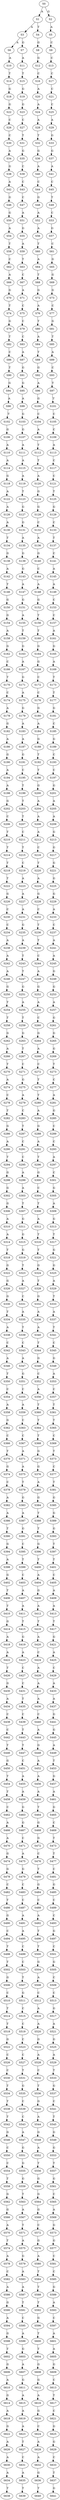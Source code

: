 strict digraph  {
	S0 -> S1 [ label = A ];
	S0 -> S2 [ label = G ];
	S1 -> S3 [ label = A ];
	S1 -> S4 [ label = T ];
	S2 -> S5 [ label = A ];
	S3 -> S6 [ label = A ];
	S3 -> S7 [ label = G ];
	S4 -> S8 [ label = G ];
	S5 -> S9 [ label = C ];
	S6 -> S10 [ label = A ];
	S7 -> S11 [ label = A ];
	S8 -> S12 [ label = G ];
	S9 -> S13 [ label = C ];
	S10 -> S14 [ label = T ];
	S11 -> S15 [ label = T ];
	S12 -> S16 [ label = C ];
	S13 -> S17 [ label = C ];
	S14 -> S18 [ label = G ];
	S15 -> S19 [ label = G ];
	S16 -> S20 [ label = A ];
	S17 -> S21 [ label = C ];
	S18 -> S22 [ label = G ];
	S19 -> S23 [ label = G ];
	S20 -> S24 [ label = A ];
	S21 -> S25 [ label = C ];
	S22 -> S26 [ label = C ];
	S23 -> S27 [ label = C ];
	S24 -> S28 [ label = A ];
	S25 -> S29 [ label = A ];
	S26 -> S30 [ label = C ];
	S27 -> S31 [ label = T ];
	S28 -> S32 [ label = T ];
	S29 -> S33 [ label = G ];
	S30 -> S34 [ label = A ];
	S31 -> S35 [ label = G ];
	S32 -> S36 [ label = G ];
	S33 -> S37 [ label = G ];
	S34 -> S38 [ label = G ];
	S35 -> S39 [ label = C ];
	S36 -> S40 [ label = A ];
	S37 -> S41 [ label = A ];
	S38 -> S42 [ label = A ];
	S39 -> S43 [ label = C ];
	S40 -> S44 [ label = C ];
	S41 -> S45 [ label = C ];
	S42 -> S46 [ label = G ];
	S43 -> S47 [ label = C ];
	S44 -> S48 [ label = G ];
	S45 -> S49 [ label = T ];
	S46 -> S50 [ label = G ];
	S47 -> S51 [ label = A ];
	S48 -> S52 [ label = A ];
	S49 -> S53 [ label = C ];
	S50 -> S54 [ label = A ];
	S51 -> S55 [ label = G ];
	S52 -> S56 [ label = A ];
	S53 -> S57 [ label = G ];
	S54 -> S58 [ label = T ];
	S55 -> S59 [ label = A ];
	S56 -> S60 [ label = T ];
	S57 -> S61 [ label = C ];
	S58 -> S62 [ label = C ];
	S59 -> S63 [ label = T ];
	S60 -> S64 [ label = A ];
	S61 -> S65 [ label = G ];
	S62 -> S66 [ label = A ];
	S63 -> S67 [ label = C ];
	S64 -> S68 [ label = T ];
	S65 -> S69 [ label = G ];
	S66 -> S70 [ label = G ];
	S67 -> S71 [ label = A ];
	S68 -> S72 [ label = G ];
	S69 -> S73 [ label = G ];
	S70 -> S74 [ label = T ];
	S71 -> S75 [ label = C ];
	S72 -> S76 [ label = A ];
	S73 -> S77 [ label = C ];
	S74 -> S78 [ label = G ];
	S75 -> S79 [ label = C ];
	S76 -> S80 [ label = T ];
	S77 -> S81 [ label = G ];
	S78 -> S82 [ label = T ];
	S79 -> S83 [ label = C ];
	S80 -> S84 [ label = A ];
	S81 -> S85 [ label = T ];
	S82 -> S86 [ label = C ];
	S83 -> S87 [ label = A ];
	S84 -> S88 [ label = T ];
	S85 -> S89 [ label = A ];
	S86 -> S90 [ label = T ];
	S87 -> S91 [ label = G ];
	S88 -> S92 [ label = G ];
	S89 -> S93 [ label = C ];
	S90 -> S94 [ label = G ];
	S91 -> S95 [ label = G ];
	S92 -> S96 [ label = A ];
	S93 -> S97 [ label = T ];
	S94 -> S98 [ label = A ];
	S95 -> S99 [ label = A ];
	S96 -> S100 [ label = G ];
	S97 -> S101 [ label = T ];
	S98 -> S102 [ label = T ];
	S99 -> S103 [ label = G ];
	S100 -> S104 [ label = C ];
	S101 -> S105 [ label = C ];
	S102 -> S106 [ label = G ];
	S103 -> S107 [ label = G ];
	S104 -> S108 [ label = A ];
	S105 -> S109 [ label = C ];
	S106 -> S110 [ label = A ];
	S107 -> S111 [ label = A ];
	S108 -> S112 [ label = T ];
	S109 -> S113 [ label = A ];
	S110 -> S114 [ label = A ];
	S111 -> S115 [ label = A ];
	S112 -> S116 [ label = T ];
	S113 -> S117 [ label = C ];
	S114 -> S118 [ label = G ];
	S115 -> S119 [ label = A ];
	S116 -> S120 [ label = A ];
	S117 -> S121 [ label = C ];
	S118 -> S122 [ label = A ];
	S119 -> S123 [ label = T ];
	S120 -> S124 [ label = G ];
	S121 -> S125 [ label = T ];
	S122 -> S126 [ label = A ];
	S123 -> S127 [ label = G ];
	S124 -> S128 [ label = G ];
	S125 -> S129 [ label = G ];
	S126 -> S130 [ label = A ];
	S127 -> S131 [ label = G ];
	S128 -> S132 [ label = C ];
	S129 -> S133 [ label = C ];
	S130 -> S134 [ label = T ];
	S131 -> S135 [ label = A ];
	S132 -> S136 [ label = A ];
	S133 -> S137 [ label = T ];
	S134 -> S138 [ label = G ];
	S135 -> S139 [ label = G ];
	S136 -> S140 [ label = G ];
	S137 -> S141 [ label = C ];
	S138 -> S142 [ label = A ];
	S139 -> S143 [ label = G ];
	S140 -> S144 [ label = C ];
	S141 -> S145 [ label = A ];
	S142 -> S146 [ label = T ];
	S143 -> S147 [ label = A ];
	S144 -> S148 [ label = A ];
	S145 -> S149 [ label = A ];
	S146 -> S150 [ label = G ];
	S147 -> S151 [ label = G ];
	S148 -> S152 [ label = G ];
	S149 -> S153 [ label = C ];
	S150 -> S154 [ label = G ];
	S151 -> S155 [ label = A ];
	S152 -> S156 [ label = T ];
	S153 -> S157 [ label = C ];
	S154 -> S158 [ label = A ];
	S155 -> S159 [ label = T ];
	S156 -> S160 [ label = T ];
	S157 -> S161 [ label = A ];
	S158 -> S162 [ label = G ];
	S159 -> S163 [ label = G ];
	S160 -> S164 [ label = G ];
	S161 -> S165 [ label = G ];
	S162 -> S166 [ label = C ];
	S163 -> S167 [ label = A ];
	S164 -> S168 [ label = G ];
	S165 -> S169 [ label = A ];
	S166 -> S170 [ label = T ];
	S167 -> S171 [ label = G ];
	S168 -> S172 [ label = C ];
	S169 -> S173 [ label = T ];
	S170 -> S174 [ label = C ];
	S171 -> S175 [ label = A ];
	S172 -> S176 [ label = C ];
	S173 -> S177 [ label = T ];
	S174 -> S178 [ label = A ];
	S175 -> S179 [ label = G ];
	S176 -> S180 [ label = G ];
	S177 -> S181 [ label = G ];
	S178 -> S182 [ label = G ];
	S179 -> S183 [ label = A ];
	S180 -> S184 [ label = A ];
	S181 -> S185 [ label = C ];
	S182 -> S186 [ label = A ];
	S183 -> S187 [ label = A ];
	S184 -> S188 [ label = G ];
	S185 -> S189 [ label = G ];
	S186 -> S190 [ label = G ];
	S187 -> S191 [ label = G ];
	S188 -> S192 [ label = T ];
	S189 -> S193 [ label = C ];
	S190 -> S194 [ label = A ];
	S191 -> S195 [ label = C ];
	S192 -> S196 [ label = T ];
	S193 -> S197 [ label = C ];
	S194 -> S198 [ label = A ];
	S195 -> S199 [ label = T ];
	S196 -> S200 [ label = G ];
	S197 -> S201 [ label = G ];
	S198 -> S202 [ label = G ];
	S199 -> S203 [ label = T ];
	S200 -> S204 [ label = A ];
	S201 -> S205 [ label = A ];
	S202 -> S206 [ label = C ];
	S203 -> S207 [ label = T ];
	S204 -> S208 [ label = A ];
	S205 -> S209 [ label = A ];
	S206 -> S210 [ label = T ];
	S207 -> S211 [ label = C ];
	S208 -> S212 [ label = A ];
	S209 -> S213 [ label = G ];
	S210 -> S214 [ label = T ];
	S211 -> S215 [ label = T ];
	S212 -> S216 [ label = C ];
	S213 -> S217 [ label = G ];
	S214 -> S218 [ label = T ];
	S215 -> S219 [ label = C ];
	S216 -> S220 [ label = T ];
	S217 -> S221 [ label = G ];
	S218 -> S222 [ label = T ];
	S219 -> S223 [ label = A ];
	S220 -> S224 [ label = A ];
	S221 -> S225 [ label = G ];
	S222 -> S226 [ label = G ];
	S223 -> S227 [ label = A ];
	S224 -> S228 [ label = G ];
	S225 -> S229 [ label = G ];
	S226 -> S230 [ label = C ];
	S227 -> S231 [ label = A ];
	S228 -> S232 [ label = C ];
	S229 -> S233 [ label = A ];
	S230 -> S234 [ label = C ];
	S231 -> S235 [ label = G ];
	S232 -> S236 [ label = T ];
	S233 -> S237 [ label = C ];
	S234 -> S238 [ label = A ];
	S235 -> S239 [ label = A ];
	S236 -> S240 [ label = T ];
	S237 -> S241 [ label = A ];
	S238 -> S242 [ label = A ];
	S239 -> S243 [ label = T ];
	S240 -> S244 [ label = C ];
	S241 -> S245 [ label = A ];
	S242 -> S246 [ label = A ];
	S243 -> S247 [ label = T ];
	S244 -> S248 [ label = A ];
	S245 -> S249 [ label = G ];
	S246 -> S250 [ label = G ];
	S247 -> S251 [ label = G ];
	S248 -> S252 [ label = G ];
	S249 -> S253 [ label = G ];
	S250 -> S254 [ label = T ];
	S251 -> S255 [ label = A ];
	S252 -> S256 [ label = A ];
	S253 -> S257 [ label = A ];
	S254 -> S258 [ label = T ];
	S255 -> S259 [ label = T ];
	S256 -> S260 [ label = C ];
	S257 -> S261 [ label = G ];
	S258 -> S262 [ label = G ];
	S259 -> S263 [ label = G ];
	S260 -> S264 [ label = G ];
	S261 -> S265 [ label = G ];
	S262 -> S266 [ label = A ];
	S263 -> S267 [ label = T ];
	S264 -> S268 [ label = A ];
	S265 -> S269 [ label = G ];
	S266 -> S270 [ label = T ];
	S267 -> S271 [ label = C ];
	S268 -> S272 [ label = C ];
	S269 -> S273 [ label = T ];
	S270 -> S274 [ label = A ];
	S271 -> S275 [ label = G ];
	S272 -> S276 [ label = T ];
	S273 -> S277 [ label = C ];
	S274 -> S278 [ label = C ];
	S275 -> S279 [ label = A ];
	S276 -> S280 [ label = T ];
	S277 -> S281 [ label = A ];
	S278 -> S282 [ label = T ];
	S279 -> S283 [ label = C ];
	S280 -> S284 [ label = A ];
	S281 -> S285 [ label = G ];
	S282 -> S286 [ label = G ];
	S283 -> S287 [ label = T ];
	S284 -> S288 [ label = G ];
	S285 -> S289 [ label = C ];
	S286 -> S290 [ label = A ];
	S287 -> S291 [ label = C ];
	S288 -> S292 [ label = A ];
	S289 -> S293 [ label = C ];
	S290 -> S294 [ label = T ];
	S291 -> S295 [ label = C ];
	S292 -> S296 [ label = T ];
	S293 -> S297 [ label = A ];
	S294 -> S298 [ label = G ];
	S295 -> S299 [ label = A ];
	S296 -> S300 [ label = G ];
	S297 -> S301 [ label = C ];
	S298 -> S302 [ label = G ];
	S299 -> S303 [ label = A ];
	S300 -> S304 [ label = C ];
	S301 -> S305 [ label = G ];
	S302 -> S306 [ label = G ];
	S303 -> S307 [ label = T ];
	S304 -> S308 [ label = T ];
	S305 -> S309 [ label = A ];
	S306 -> S310 [ label = A ];
	S307 -> S311 [ label = G ];
	S308 -> S312 [ label = A ];
	S309 -> S313 [ label = G ];
	S310 -> S314 [ label = A ];
	S311 -> S315 [ label = G ];
	S312 -> S316 [ label = T ];
	S313 -> S317 [ label = T ];
	S314 -> S318 [ label = T ];
	S315 -> S319 [ label = G ];
	S316 -> S320 [ label = T ];
	S317 -> S321 [ label = G ];
	S318 -> S322 [ label = G ];
	S319 -> S323 [ label = T ];
	S320 -> S324 [ label = G ];
	S321 -> S325 [ label = G ];
	S322 -> S326 [ label = G ];
	S323 -> S327 [ label = A ];
	S324 -> S328 [ label = T ];
	S325 -> S329 [ label = A ];
	S326 -> S330 [ label = G ];
	S327 -> S331 [ label = C ];
	S328 -> S332 [ label = G ];
	S329 -> S333 [ label = T ];
	S330 -> S334 [ label = T ];
	S331 -> S335 [ label = A ];
	S332 -> S336 [ label = A ];
	S333 -> S337 [ label = A ];
	S334 -> S338 [ label = A ];
	S335 -> S339 [ label = T ];
	S336 -> S340 [ label = A ];
	S337 -> S341 [ label = T ];
	S338 -> S342 [ label = C ];
	S339 -> S343 [ label = C ];
	S340 -> S344 [ label = T ];
	S341 -> S345 [ label = C ];
	S342 -> S346 [ label = A ];
	S343 -> S347 [ label = A ];
	S344 -> S348 [ label = G ];
	S345 -> S349 [ label = G ];
	S346 -> S350 [ label = T ];
	S347 -> S351 [ label = G ];
	S348 -> S352 [ label = C ];
	S349 -> S353 [ label = A ];
	S350 -> S354 [ label = C ];
	S351 -> S355 [ label = C ];
	S352 -> S356 [ label = A ];
	S353 -> S357 [ label = C ];
	S354 -> S358 [ label = A ];
	S355 -> S359 [ label = A ];
	S356 -> S360 [ label = T ];
	S357 -> S361 [ label = T ];
	S358 -> S362 [ label = G ];
	S359 -> S363 [ label = C ];
	S360 -> S364 [ label = T ];
	S361 -> S365 [ label = T ];
	S362 -> S366 [ label = C ];
	S363 -> S367 [ label = C ];
	S364 -> S368 [ label = T ];
	S365 -> S369 [ label = C ];
	S366 -> S370 [ label = T ];
	S367 -> S371 [ label = A ];
	S368 -> S372 [ label = G ];
	S369 -> S373 [ label = T ];
	S370 -> S374 [ label = G ];
	S371 -> S375 [ label = A ];
	S372 -> S376 [ label = G ];
	S373 -> S377 [ label = C ];
	S374 -> S378 [ label = C ];
	S375 -> S379 [ label = T ];
	S376 -> S380 [ label = A ];
	S377 -> S381 [ label = T ];
	S378 -> S382 [ label = A ];
	S379 -> S383 [ label = G ];
	S380 -> S384 [ label = G ];
	S381 -> S385 [ label = G ];
	S382 -> S386 [ label = A ];
	S383 -> S387 [ label = A ];
	S384 -> S388 [ label = T ];
	S385 -> S389 [ label = G ];
	S386 -> S390 [ label = T ];
	S387 -> S391 [ label = G ];
	S388 -> S392 [ label = T ];
	S389 -> S393 [ label = G ];
	S390 -> S394 [ label = G ];
	S391 -> S395 [ label = C ];
	S392 -> S396 [ label = G ];
	S393 -> S397 [ label = T ];
	S394 -> S398 [ label = A ];
	S395 -> S399 [ label = T ];
	S396 -> S400 [ label = T ];
	S397 -> S401 [ label = T ];
	S398 -> S402 [ label = G ];
	S399 -> S403 [ label = C ];
	S400 -> S404 [ label = A ];
	S401 -> S405 [ label = C ];
	S402 -> S406 [ label = T ];
	S403 -> S407 [ label = A ];
	S404 -> S408 [ label = G ];
	S405 -> S409 [ label = A ];
	S406 -> S410 [ label = T ];
	S407 -> S411 [ label = A ];
	S408 -> S412 [ label = A ];
	S409 -> S413 [ label = A ];
	S410 -> S414 [ label = G ];
	S411 -> S415 [ label = T ];
	S412 -> S416 [ label = T ];
	S413 -> S417 [ label = T ];
	S414 -> S418 [ label = A ];
	S415 -> S419 [ label = G ];
	S416 -> S420 [ label = A ];
	S417 -> S421 [ label = G ];
	S418 -> S422 [ label = A ];
	S419 -> S423 [ label = A ];
	S420 -> S424 [ label = C ];
	S421 -> S425 [ label = A ];
	S422 -> S426 [ label = T ];
	S423 -> S427 [ label = C ];
	S424 -> S428 [ label = A ];
	S425 -> S429 [ label = C ];
	S426 -> S430 [ label = G ];
	S427 -> S431 [ label = C ];
	S428 -> S432 [ label = A ];
	S429 -> S433 [ label = A ];
	S430 -> S434 [ label = A ];
	S431 -> S435 [ label = T ];
	S432 -> S436 [ label = A ];
	S433 -> S437 [ label = A ];
	S434 -> S438 [ label = C ];
	S435 -> S439 [ label = C ];
	S436 -> S440 [ label = C ];
	S437 -> S441 [ label = G ];
	S438 -> S442 [ label = C ];
	S439 -> S443 [ label = T ];
	S440 -> S444 [ label = A ];
	S441 -> S445 [ label = G ];
	S442 -> S446 [ label = T ];
	S443 -> S447 [ label = T ];
	S444 -> S448 [ label = G ];
	S445 -> S449 [ label = A ];
	S446 -> S450 [ label = G ];
	S447 -> S451 [ label = C ];
	S448 -> S452 [ label = A ];
	S449 -> S453 [ label = T ];
	S450 -> S454 [ label = T ];
	S451 -> S455 [ label = A ];
	S452 -> S456 [ label = A ];
	S453 -> S457 [ label = G ];
	S454 -> S458 [ label = T ];
	S455 -> S459 [ label = A ];
	S456 -> S460 [ label = A ];
	S457 -> S461 [ label = A ];
	S458 -> S462 [ label = C ];
	S459 -> S463 [ label = G ];
	S460 -> S464 [ label = T ];
	S461 -> S465 [ label = G ];
	S462 -> S466 [ label = A ];
	S463 -> S467 [ label = G ];
	S464 -> S468 [ label = G ];
	S465 -> S469 [ label = C ];
	S466 -> S470 [ label = A ];
	S467 -> S471 [ label = C ];
	S468 -> S472 [ label = G ];
	S469 -> S473 [ label = T ];
	S470 -> S474 [ label = G ];
	S471 -> S475 [ label = A ];
	S472 -> S476 [ label = C ];
	S473 -> S477 [ label = T ];
	S474 -> S478 [ label = G ];
	S475 -> S479 [ label = G ];
	S476 -> S480 [ label = T ];
	S477 -> S481 [ label = C ];
	S478 -> S482 [ label = C ];
	S479 -> S483 [ label = C ];
	S480 -> S484 [ label = G ];
	S481 -> S485 [ label = G ];
	S482 -> S486 [ label = T ];
	S483 -> S487 [ label = C ];
	S484 -> S488 [ label = C ];
	S485 -> S489 [ label = C ];
	S486 -> S490 [ label = G ];
	S487 -> S491 [ label = A ];
	S488 -> S492 [ label = A ];
	S489 -> S493 [ label = C ];
	S490 -> S494 [ label = C ];
	S491 -> S495 [ label = A ];
	S492 -> S496 [ label = T ];
	S493 -> S497 [ label = G ];
	S494 -> S498 [ label = T ];
	S495 -> S499 [ label = C ];
	S496 -> S500 [ label = T ];
	S497 -> S501 [ label = C ];
	S498 -> S502 [ label = T ];
	S499 -> S503 [ label = C ];
	S500 -> S504 [ label = G ];
	S501 -> S505 [ label = G ];
	S502 -> S506 [ label = G ];
	S503 -> S507 [ label = T ];
	S504 -> S508 [ label = A ];
	S505 -> S509 [ label = C ];
	S506 -> S510 [ label = C ];
	S507 -> S511 [ label = G ];
	S508 -> S512 [ label = C ];
	S509 -> S513 [ label = C ];
	S510 -> S514 [ label = T ];
	S511 -> S515 [ label = C ];
	S512 -> S516 [ label = A ];
	S513 -> S517 [ label = G ];
	S514 -> S518 [ label = T ];
	S515 -> S519 [ label = C ];
	S516 -> S520 [ label = A ];
	S517 -> S521 [ label = A ];
	S518 -> S522 [ label = G ];
	S519 -> S523 [ label = C ];
	S520 -> S524 [ label = G ];
	S521 -> S525 [ label = G ];
	S522 -> S526 [ label = C ];
	S523 -> S527 [ label = C ];
	S524 -> S528 [ label = A ];
	S525 -> S529 [ label = A ];
	S526 -> S530 [ label = C ];
	S527 -> S531 [ label = T ];
	S528 -> S532 [ label = C ];
	S529 -> S533 [ label = T ];
	S530 -> S534 [ label = T ];
	S531 -> S535 [ label = G ];
	S532 -> S536 [ label = T ];
	S533 -> S537 [ label = G ];
	S534 -> S538 [ label = T ];
	S535 -> S539 [ label = C ];
	S536 -> S540 [ label = G ];
	S537 -> S541 [ label = C ];
	S538 -> S542 [ label = T ];
	S539 -> S543 [ label = C ];
	S540 -> S544 [ label = A ];
	S541 -> S545 [ label = T ];
	S542 -> S546 [ label = G ];
	S543 -> S547 [ label = A ];
	S544 -> S548 [ label = G ];
	S545 -> S549 [ label = G ];
	S546 -> S550 [ label = C ];
	S547 -> S551 [ label = G ];
	S548 -> S552 [ label = A ];
	S549 -> S553 [ label = G ];
	S550 -> S554 [ label = C ];
	S551 -> S555 [ label = G ];
	S552 -> S556 [ label = T ];
	S553 -> S557 [ label = T ];
	S554 -> S558 [ label = T ];
	S555 -> S559 [ label = G ];
	S556 -> S560 [ label = G ];
	S557 -> S561 [ label = G ];
	S558 -> S562 [ label = G ];
	S559 -> S563 [ label = T ];
	S560 -> S564 [ label = G ];
	S561 -> S565 [ label = C ];
	S562 -> S566 [ label = G ];
	S563 -> S567 [ label = A ];
	S564 -> S568 [ label = G ];
	S565 -> S569 [ label = A ];
	S566 -> S570 [ label = A ];
	S567 -> S571 [ label = T ];
	S568 -> S572 [ label = C ];
	S569 -> S573 [ label = G ];
	S570 -> S574 [ label = T ];
	S571 -> S575 [ label = A ];
	S572 -> S576 [ label = G ];
	S573 -> S577 [ label = G ];
	S574 -> S578 [ label = A ];
	S575 -> S579 [ label = G ];
	S576 -> S580 [ label = A ];
	S577 -> S581 [ label = C ];
	S578 -> S582 [ label = C ];
	S579 -> S583 [ label = A ];
	S580 -> S584 [ label = T ];
	S581 -> S585 [ label = C ];
	S582 -> S586 [ label = A ];
	S583 -> S587 [ label = A ];
	S584 -> S588 [ label = T ];
	S585 -> S589 [ label = G ];
	S586 -> S590 [ label = G ];
	S587 -> S591 [ label = T ];
	S588 -> S592 [ label = T ];
	S589 -> S593 [ label = A ];
	S590 -> S594 [ label = A ];
	S591 -> S595 [ label = C ];
	S592 -> S596 [ label = G ];
	S593 -> S597 [ label = C ];
	S594 -> S598 [ label = G ];
	S595 -> S599 [ label = A ];
	S596 -> S600 [ label = T ];
	S597 -> S601 [ label = A ];
	S598 -> S602 [ label = T ];
	S599 -> S603 [ label = G ];
	S600 -> S604 [ label = T ];
	S601 -> S605 [ label = A ];
	S602 -> S606 [ label = G ];
	S603 -> S607 [ label = A ];
	S604 -> S608 [ label = G ];
	S605 -> S609 [ label = G ];
	S606 -> S610 [ label = A ];
	S607 -> S611 [ label = G ];
	S608 -> S612 [ label = G ];
	S609 -> S613 [ label = C ];
	S610 -> S614 [ label = G ];
	S611 -> S615 [ label = A ];
	S612 -> S616 [ label = A ];
	S613 -> S617 [ label = T ];
	S614 -> S618 [ label = A ];
	S615 -> S619 [ label = A ];
	S616 -> S620 [ label = G ];
	S617 -> S621 [ label = C ];
	S618 -> S622 [ label = G ];
	S619 -> S623 [ label = A ];
	S620 -> S624 [ label = C ];
	S621 -> S625 [ label = G ];
	S622 -> S626 [ label = A ];
	S623 -> S627 [ label = T ];
	S624 -> S628 [ label = A ];
	S625 -> S629 [ label = G ];
	S626 -> S630 [ label = A ];
	S627 -> S631 [ label = C ];
	S628 -> S632 [ label = A ];
	S629 -> S633 [ label = C ];
	S630 -> S634 [ label = A ];
	S631 -> S635 [ label = A ];
	S632 -> S636 [ label = G ];
	S633 -> S637 [ label = T ];
	S634 -> S638 [ label = T ];
	S635 -> S639 [ label = T ];
	S636 -> S640 [ label = T ];
	S637 -> S641 [ label = G ];
}

